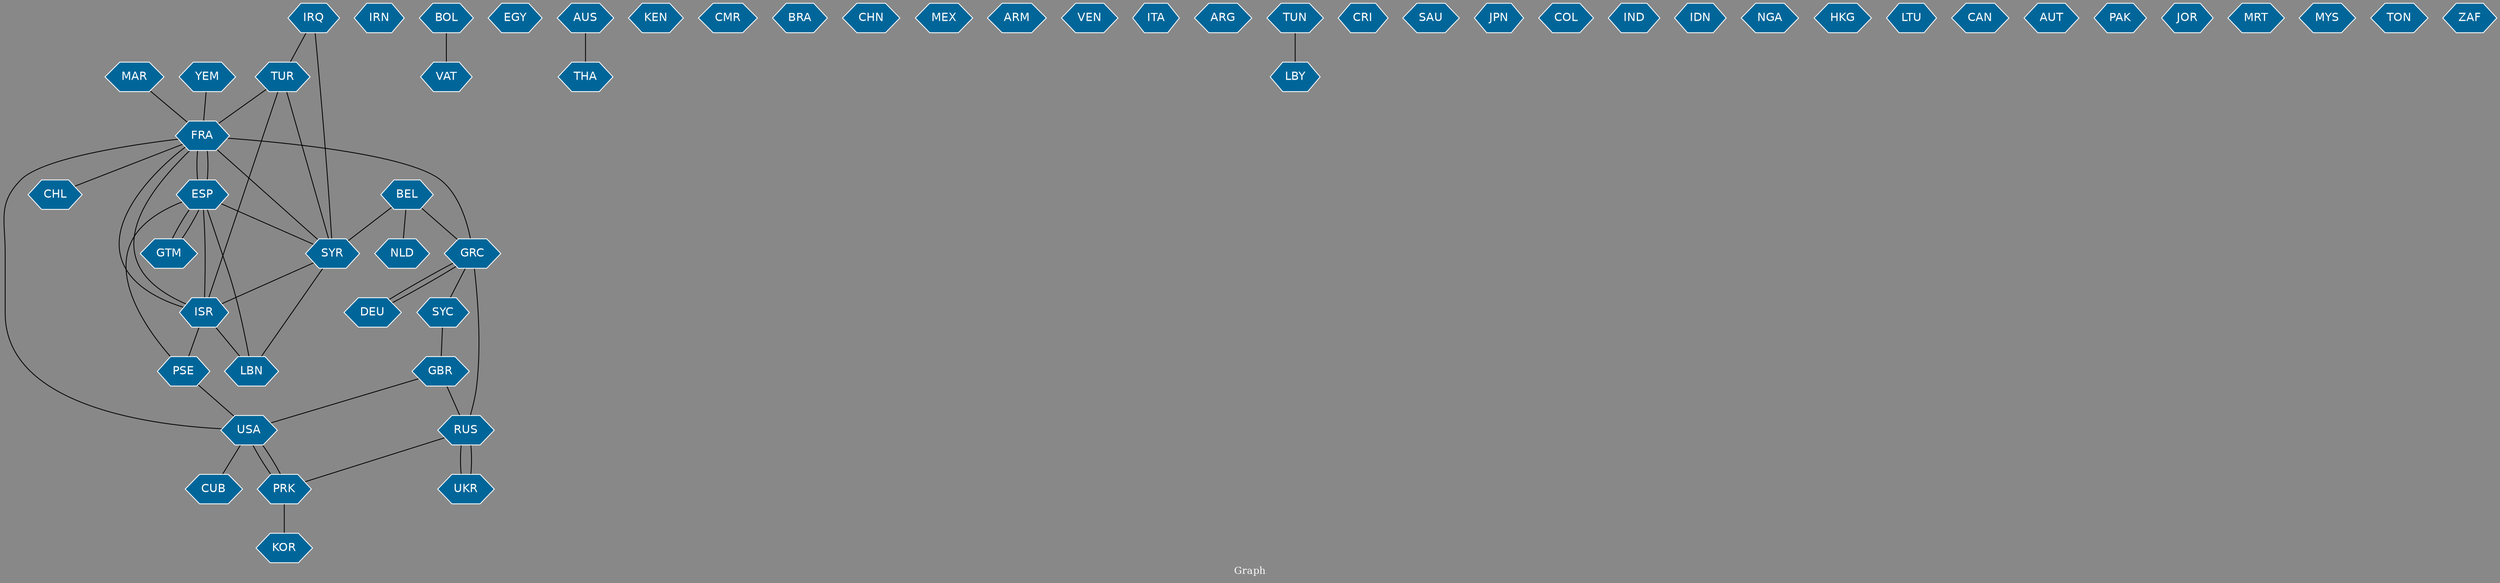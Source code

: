 // Countries together in item graph
graph {
	graph [bgcolor="#888888" fontcolor=white fontsize=12 label="Graph" outputorder=edgesfirst overlap=prism]
	node [color=white fillcolor="#006699" fontcolor=white fontname=Helvetica shape=hexagon style=filled]
	edge [arrowhead=open color=black fontcolor=white fontname=Courier fontsize=12]
		FRA [label=FRA]
		PRK [label=PRK]
		IRN [label=IRN]
		GRC [label=GRC]
		CUB [label=CUB]
		VAT [label=VAT]
		ESP [label=ESP]
		BEL [label=BEL]
		SYR [label=SYR]
		EGY [label=EGY]
		GTM [label=GTM]
		BOL [label=BOL]
		SYC [label=SYC]
		AUS [label=AUS]
		THA [label=THA]
		KEN [label=KEN]
		DEU [label=DEU]
		GBR [label=GBR]
		CMR [label=CMR]
		ISR [label=ISR]
		LBN [label=LBN]
		PSE [label=PSE]
		YEM [label=YEM]
		BRA [label=BRA]
		KOR [label=KOR]
		CHN [label=CHN]
		CHL [label=CHL]
		USA [label=USA]
		TUR [label=TUR]
		MEX [label=MEX]
		RUS [label=RUS]
		ARM [label=ARM]
		UKR [label=UKR]
		VEN [label=VEN]
		ITA [label=ITA]
		MAR [label=MAR]
		ARG [label=ARG]
		TUN [label=TUN]
		CRI [label=CRI]
		SAU [label=SAU]
		JPN [label=JPN]
		COL [label=COL]
		IND [label=IND]
		IDN [label=IDN]
		IRQ [label=IRQ]
		NGA [label=NGA]
		HKG [label=HKG]
		LTU [label=LTU]
		CAN [label=CAN]
		AUT [label=AUT]
		PAK [label=PAK]
		JOR [label=JOR]
		LBY [label=LBY]
		MRT [label=MRT]
		MYS [label=MYS]
		NLD [label=NLD]
		TON [label=TON]
		ZAF [label=ZAF]
			TUN -- LBY [weight=1]
			ESP -- PSE [weight=1]
			TUR -- SYR [weight=2]
			ISR -- PSE [weight=1]
			UKR -- RUS [weight=1]
			FRA -- CHL [weight=1]
			AUS -- THA [weight=1]
			TUR -- ISR [weight=1]
			TUR -- FRA [weight=3]
			ISR -- FRA [weight=3]
			GRC -- DEU [weight=1]
			GTM -- ESP [weight=1]
			ESP -- FRA [weight=1]
			YEM -- FRA [weight=1]
			BEL -- SYR [weight=1]
			ESP -- ISR [weight=2]
			FRA -- SYR [weight=1]
			GBR -- USA [weight=1]
			SYR -- ISR [weight=1]
			USA -- CUB [weight=1]
			BEL -- GRC [weight=2]
			LBN -- SYR [weight=1]
			PRK -- KOR [weight=3]
			RUS -- UKR [weight=1]
			PSE -- USA [weight=1]
			USA -- FRA [weight=1]
			RUS -- PRK [weight=1]
			IRQ -- SYR [weight=1]
			ESP -- SYR [weight=1]
			DEU -- GRC [weight=2]
			FRA -- ESP [weight=2]
			MAR -- FRA [weight=1]
			GBR -- RUS [weight=1]
			FRA -- ISR [weight=1]
			GRC -- SYC [weight=1]
			SYC -- GBR [weight=1]
			FRA -- GRC [weight=1]
			ESP -- GTM [weight=1]
			BOL -- VAT [weight=1]
			BEL -- NLD [weight=1]
			PRK -- USA [weight=1]
			IRQ -- TUR [weight=1]
			ESP -- LBN [weight=3]
			ISR -- LBN [weight=3]
			RUS -- GRC [weight=2]
			USA -- PRK [weight=1]
}